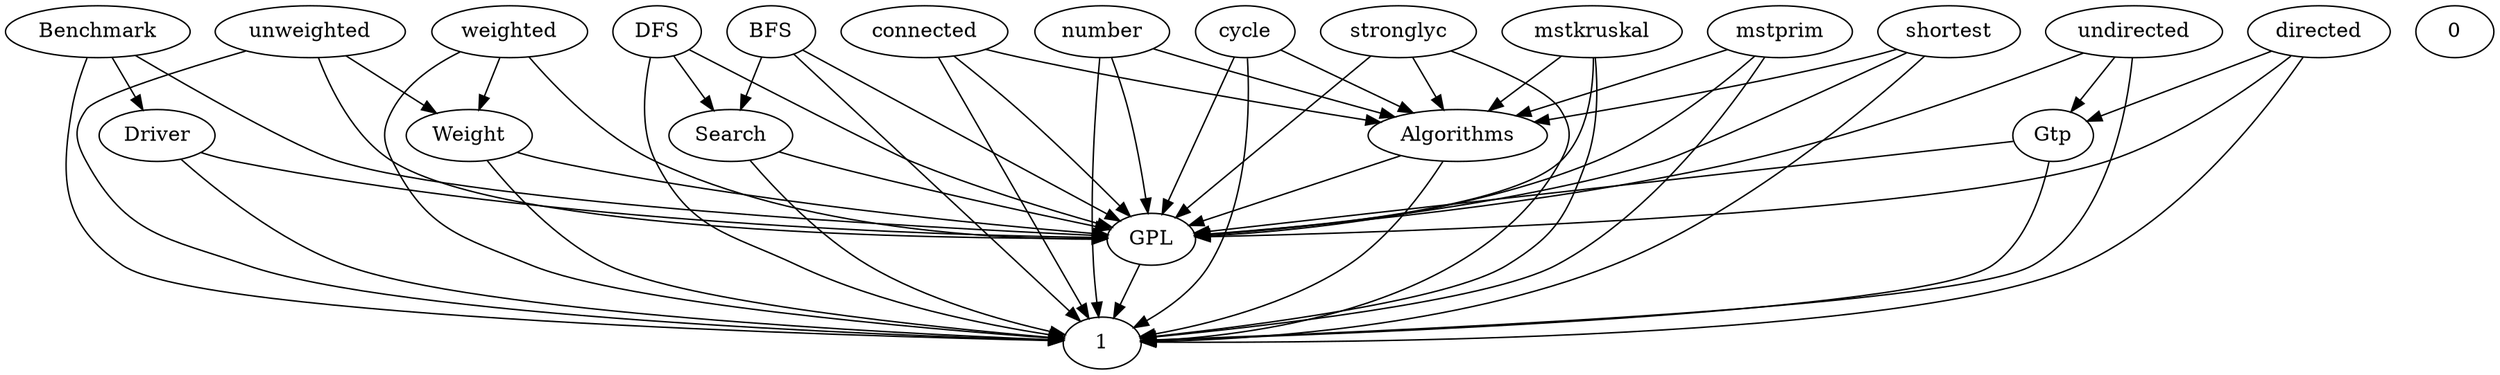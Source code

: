 digraph G {
  Algorithms;
  GPL;
  Benchmark;
  unweighted;
  number;
  Search;
  connected;
  Driver;
  mstprim;
  DFS;
  cycle;
  weighted;
  BFS;
  Weight;
  shortest;
  undirected;
  stronglyc;
  0;
  directed;
  Gtp;
  mstkruskal;
  1;
  Algorithms -> GPL;
  Search -> GPL;
  shortest -> Algorithms;
  Weight -> GPL;
  connected -> Algorithms;
  DFS -> Search;
  Benchmark -> Driver;
  cycle -> Algorithms;
  unweighted -> Weight;
  Driver -> GPL;
  stronglyc -> Algorithms;
  GPL -> 1;
  BFS -> Search;
  undirected -> Gtp;
  number -> Algorithms;
  mstkruskal -> Algorithms;
  weighted -> Weight;
  mstprim -> Algorithms;
  Gtp -> GPL;
  directed -> Gtp;
  Algorithms -> 1;
  Benchmark -> GPL;
  unweighted -> GPL;
  number -> GPL;
  number -> 1;
  Search -> 1;
  connected -> GPL;
  connected -> 1;
  Driver -> 1;
  mstprim -> GPL;
  mstprim -> 1;
  DFS -> GPL;
  DFS -> 1;
  cycle -> GPL;
  cycle -> 1;
  weighted -> GPL;
  BFS -> GPL;
  BFS -> 1;
  Weight -> 1;
  shortest -> GPL;
  shortest -> 1;
  undirected -> GPL;
  stronglyc -> GPL;
  stronglyc -> 1;
  directed -> GPL;
  Gtp -> 1;
  mstkruskal -> GPL;
  mstkruskal -> 1;
  Benchmark -> 1;
  unweighted -> 1;
  weighted -> 1;
  undirected -> 1;
  directed -> 1;
}
